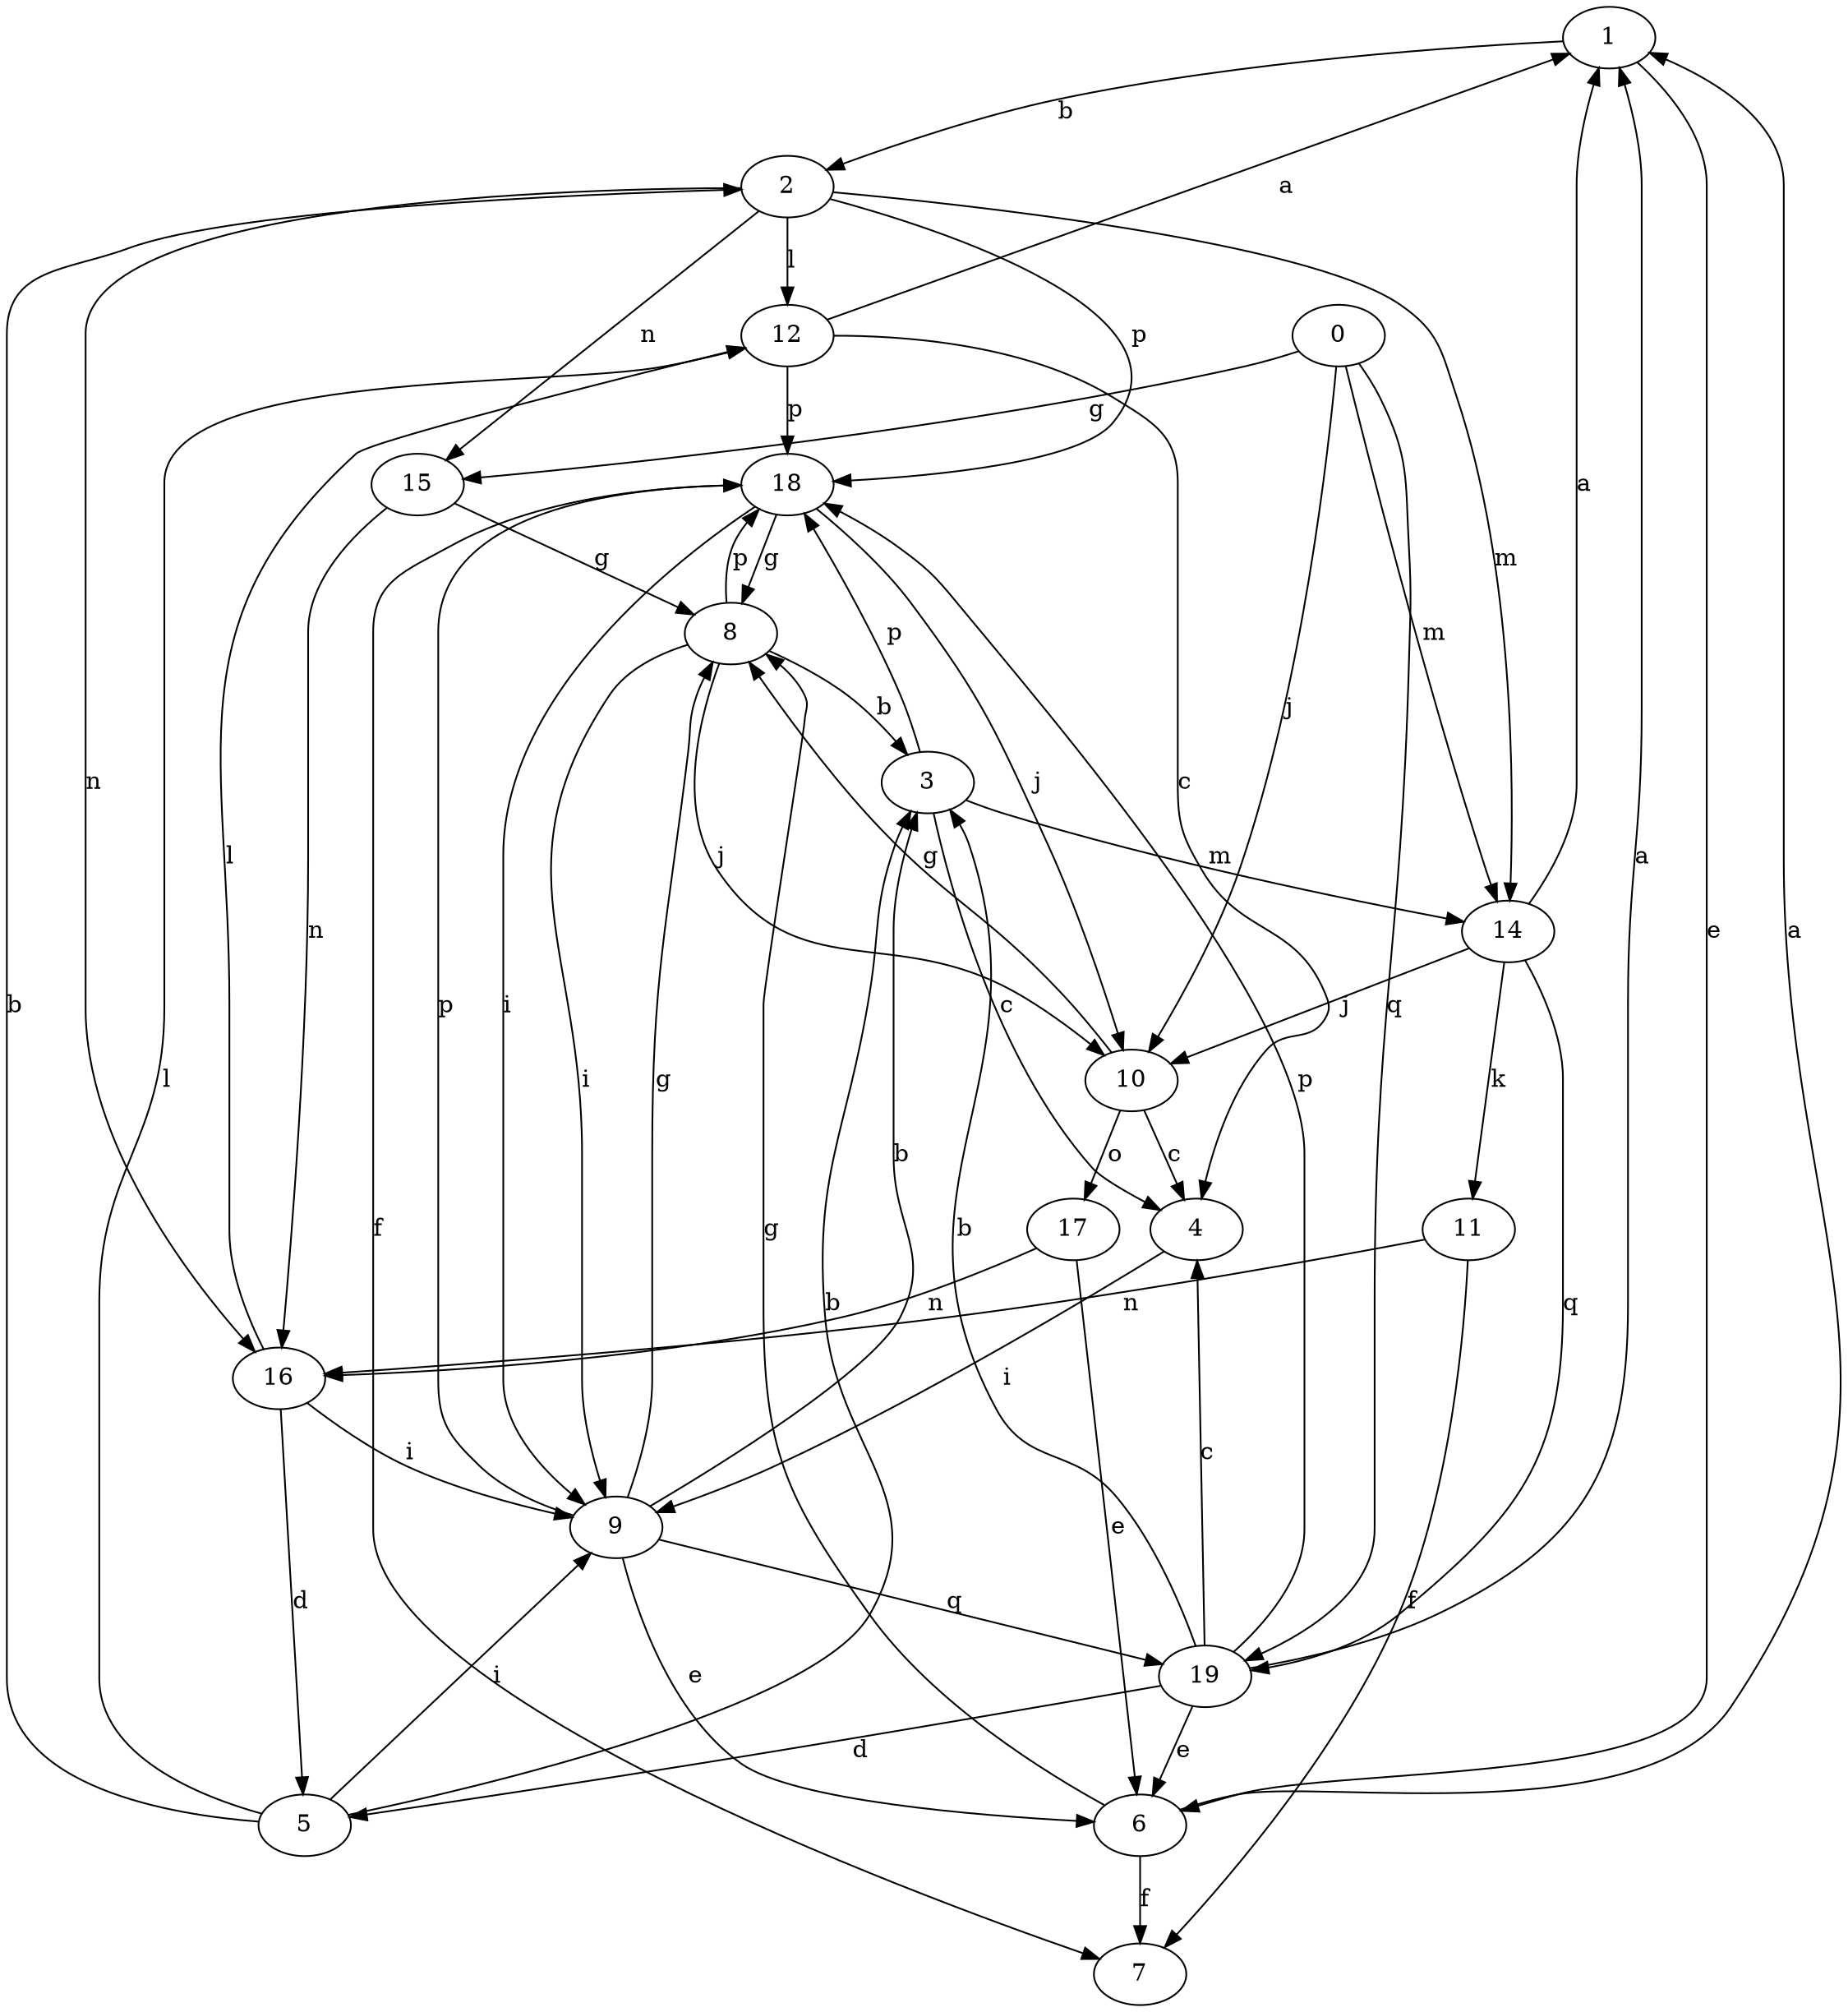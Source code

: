 strict digraph  {
1;
2;
3;
4;
5;
6;
7;
8;
9;
10;
11;
12;
0;
14;
15;
16;
17;
18;
19;
1 -> 2  [label=b];
1 -> 6  [label=e];
2 -> 12  [label=l];
2 -> 14  [label=m];
2 -> 15  [label=n];
2 -> 16  [label=n];
2 -> 18  [label=p];
3 -> 4  [label=c];
3 -> 14  [label=m];
3 -> 18  [label=p];
4 -> 9  [label=i];
5 -> 2  [label=b];
5 -> 3  [label=b];
5 -> 9  [label=i];
5 -> 12  [label=l];
6 -> 1  [label=a];
6 -> 7  [label=f];
6 -> 8  [label=g];
8 -> 3  [label=b];
8 -> 9  [label=i];
8 -> 10  [label=j];
8 -> 18  [label=p];
9 -> 3  [label=b];
9 -> 6  [label=e];
9 -> 8  [label=g];
9 -> 18  [label=p];
9 -> 19  [label=q];
10 -> 4  [label=c];
10 -> 8  [label=g];
10 -> 17  [label=o];
11 -> 7  [label=f];
11 -> 16  [label=n];
12 -> 1  [label=a];
12 -> 4  [label=c];
12 -> 18  [label=p];
0 -> 10  [label=j];
0 -> 14  [label=m];
0 -> 19  [label=q];
0 -> 15  [label=g];
14 -> 1  [label=a];
14 -> 10  [label=j];
14 -> 11  [label=k];
14 -> 19  [label=q];
15 -> 8  [label=g];
15 -> 16  [label=n];
16 -> 5  [label=d];
16 -> 9  [label=i];
16 -> 12  [label=l];
17 -> 6  [label=e];
17 -> 16  [label=n];
18 -> 7  [label=f];
18 -> 8  [label=g];
18 -> 9  [label=i];
18 -> 10  [label=j];
19 -> 1  [label=a];
19 -> 3  [label=b];
19 -> 4  [label=c];
19 -> 5  [label=d];
19 -> 6  [label=e];
19 -> 18  [label=p];
}
